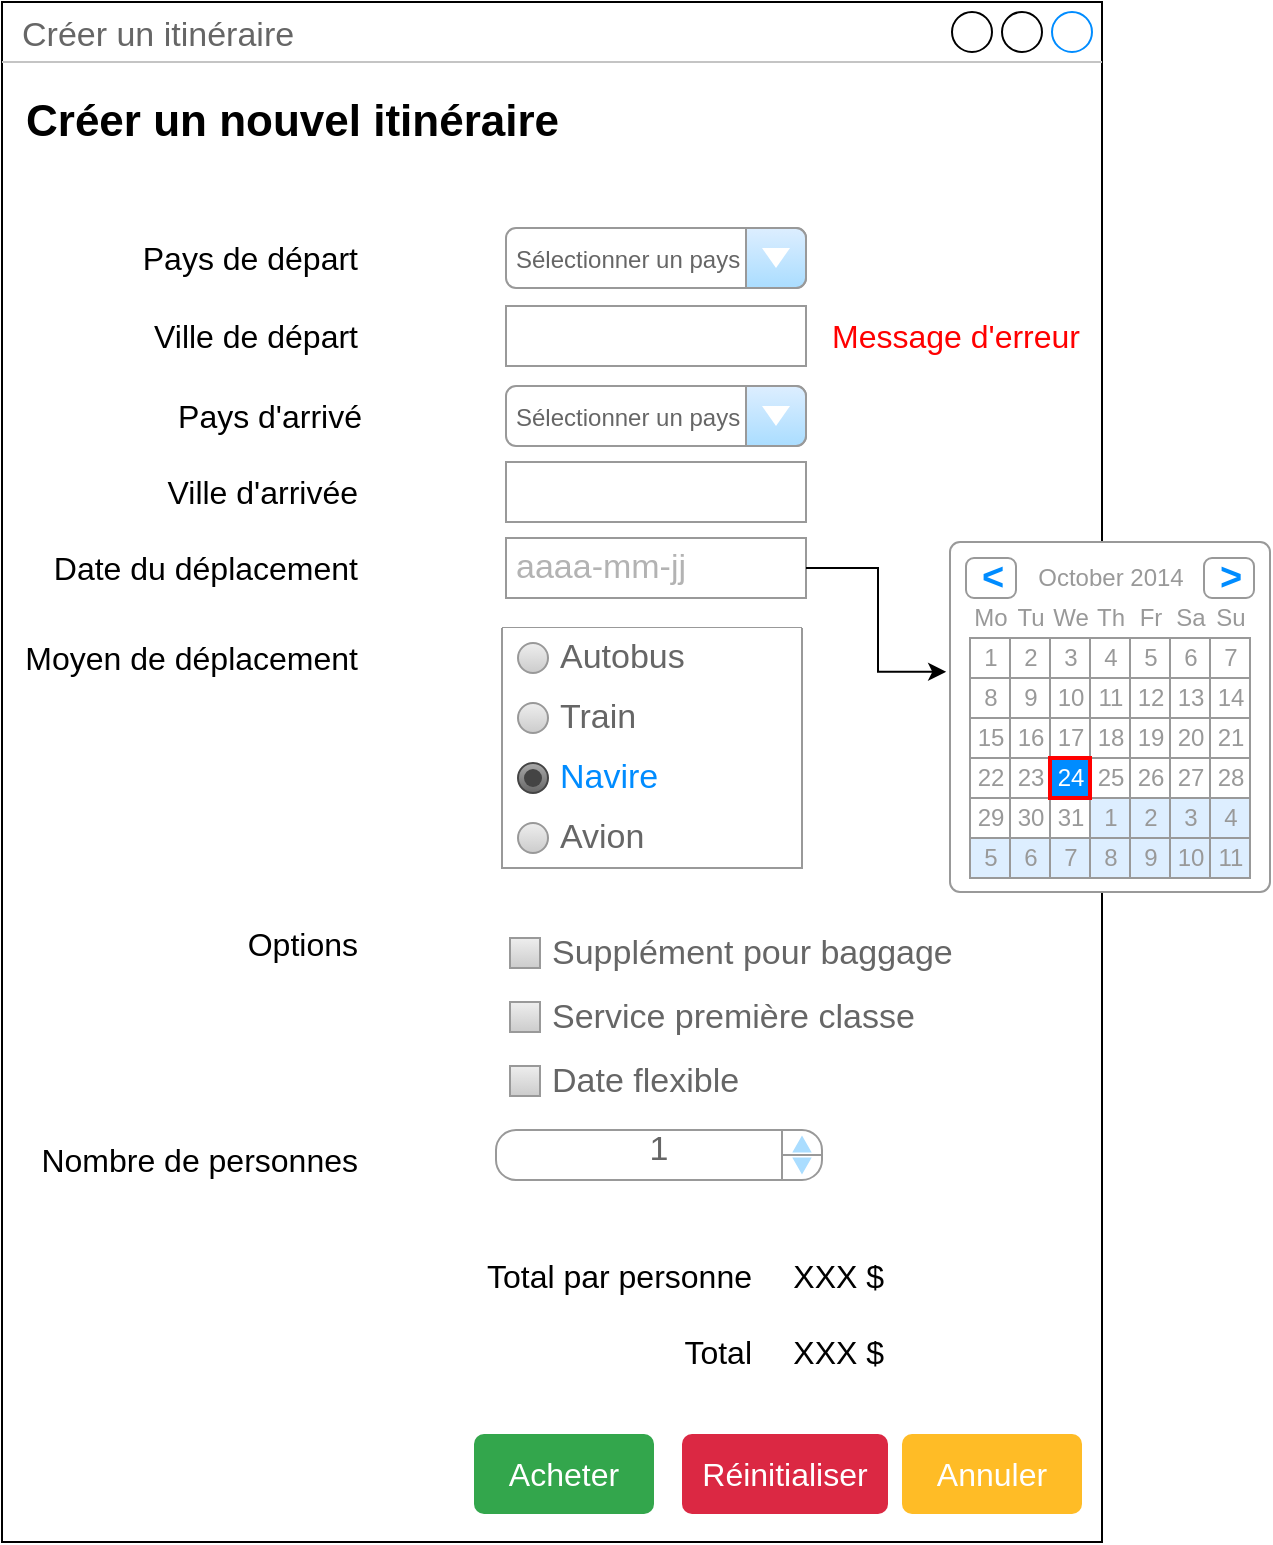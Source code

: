 <mxfile version="24.7.8" pages="2">
  <diagram name="Page-1" id="1CPvDkaHsY06N4T7wl7q">
    <mxGraphModel dx="1434" dy="836" grid="0" gridSize="10" guides="1" tooltips="1" connect="1" arrows="1" fold="1" page="1" pageScale="1" pageWidth="827" pageHeight="1169" math="0" shadow="0">
      <root>
        <mxCell id="0" />
        <mxCell id="1" parent="0" />
        <mxCell id="mezI6ZfzWDAZcWfunjce-1" value="Créer un itinéraire" style="strokeWidth=1;shadow=0;dashed=0;align=center;html=1;shape=mxgraph.mockup.containers.window;align=left;verticalAlign=top;spacingLeft=8;strokeColor2=#008cff;strokeColor3=#c4c4c4;fontColor=#666666;mainText=;fontSize=17;labelBackgroundColor=none;whiteSpace=wrap;" vertex="1" parent="1">
          <mxGeometry x="124" y="109" width="550" height="770" as="geometry" />
        </mxCell>
        <mxCell id="mezI6ZfzWDAZcWfunjce-2" value="&lt;font style=&quot;font-size: 12px;&quot;&gt;Sélectionner un pays&lt;/font&gt;" style="strokeWidth=1;shadow=0;dashed=0;align=center;html=1;shape=mxgraph.mockup.forms.comboBox;strokeColor=#999999;fillColor=#ddeeff;align=left;fillColor2=#aaddff;mainText=;fontColor=#666666;fontSize=17;spacingLeft=3;" vertex="1" parent="1">
          <mxGeometry x="376" y="222" width="150" height="30" as="geometry" />
        </mxCell>
        <mxCell id="mezI6ZfzWDAZcWfunjce-3" value="Ville de départ" style="text;html=1;align=right;verticalAlign=middle;whiteSpace=wrap;rounded=0;fontSize=16;" vertex="1" parent="1">
          <mxGeometry x="170" y="261" width="134" height="30" as="geometry" />
        </mxCell>
        <mxCell id="mezI6ZfzWDAZcWfunjce-4" value="Pays de départ" style="text;html=1;align=right;verticalAlign=middle;whiteSpace=wrap;rounded=0;fontSize=16;" vertex="1" parent="1">
          <mxGeometry x="170" y="222" width="134" height="30" as="geometry" />
        </mxCell>
        <mxCell id="mezI6ZfzWDAZcWfunjce-5" value="" style="strokeWidth=1;shadow=0;dashed=0;align=center;html=1;shape=mxgraph.mockup.forms.pwField;strokeColor=#999999;mainText=;align=left;fontColor=#666666;fontSize=17;spacingLeft=3;" vertex="1" parent="1">
          <mxGeometry x="376" y="261" width="150" height="30" as="geometry" />
        </mxCell>
        <mxCell id="mezI6ZfzWDAZcWfunjce-10" value="Date du déplacement" style="text;html=1;align=right;verticalAlign=middle;whiteSpace=wrap;rounded=0;fontSize=16;" vertex="1" parent="1">
          <mxGeometry x="139" y="377" width="165" height="30" as="geometry" />
        </mxCell>
        <mxCell id="mezI6ZfzWDAZcWfunjce-11" value="&lt;font color=&quot;#b3b3b3&quot;&gt;aaaa-mm-jj&lt;/font&gt;" style="strokeWidth=1;shadow=0;dashed=0;align=center;html=1;shape=mxgraph.mockup.forms.pwField;strokeColor=#999999;mainText=;align=left;fontColor=#666666;fontSize=17;spacingLeft=3;" vertex="1" parent="1">
          <mxGeometry x="376" y="377" width="150" height="30" as="geometry" />
        </mxCell>
        <mxCell id="mezI6ZfzWDAZcWfunjce-12" value="" style="strokeWidth=1;shadow=0;dashed=0;align=center;html=1;shape=mxgraph.mockup.forms.rrect;rSize=5;strokeColor=#999999;fillColor=#ffffff;" vertex="1" parent="1">
          <mxGeometry x="598" y="379" width="160" height="175" as="geometry" />
        </mxCell>
        <mxCell id="mezI6ZfzWDAZcWfunjce-13" value="October 2014" style="strokeWidth=1;shadow=0;dashed=0;align=center;html=1;shape=mxgraph.mockup.forms.anchor;fontColor=#999999;" vertex="1" parent="mezI6ZfzWDAZcWfunjce-12">
          <mxGeometry x="30" y="8" width="100" height="20" as="geometry" />
        </mxCell>
        <mxCell id="mezI6ZfzWDAZcWfunjce-14" value="&lt;" style="strokeWidth=1;shadow=0;dashed=0;align=center;html=1;shape=mxgraph.mockup.forms.rrect;rSize=4;strokeColor=#999999;fontColor=#008cff;fontSize=19;fontStyle=1;" vertex="1" parent="mezI6ZfzWDAZcWfunjce-12">
          <mxGeometry x="8" y="8" width="25" height="20" as="geometry" />
        </mxCell>
        <mxCell id="mezI6ZfzWDAZcWfunjce-15" value="&gt;" style="strokeWidth=1;shadow=0;dashed=0;align=center;html=1;shape=mxgraph.mockup.forms.rrect;rSize=4;strokeColor=#999999;fontColor=#008cff;fontSize=19;fontStyle=1;" vertex="1" parent="mezI6ZfzWDAZcWfunjce-12">
          <mxGeometry x="127" y="8" width="25" height="20" as="geometry" />
        </mxCell>
        <mxCell id="mezI6ZfzWDAZcWfunjce-16" value="Mo" style="strokeWidth=1;shadow=0;dashed=0;align=center;html=1;shape=mxgraph.mockup.forms.anchor;fontColor=#999999;" vertex="1" parent="mezI6ZfzWDAZcWfunjce-12">
          <mxGeometry x="10" y="28" width="20" height="20" as="geometry" />
        </mxCell>
        <mxCell id="mezI6ZfzWDAZcWfunjce-17" value="Tu" style="strokeWidth=1;shadow=0;dashed=0;align=center;html=1;shape=mxgraph.mockup.forms.anchor;fontColor=#999999;" vertex="1" parent="mezI6ZfzWDAZcWfunjce-12">
          <mxGeometry x="30" y="28" width="20" height="20" as="geometry" />
        </mxCell>
        <mxCell id="mezI6ZfzWDAZcWfunjce-18" value="We" style="strokeWidth=1;shadow=0;dashed=0;align=center;html=1;shape=mxgraph.mockup.forms.anchor;fontColor=#999999;" vertex="1" parent="mezI6ZfzWDAZcWfunjce-12">
          <mxGeometry x="50" y="28" width="20" height="20" as="geometry" />
        </mxCell>
        <mxCell id="mezI6ZfzWDAZcWfunjce-19" value="Th" style="strokeWidth=1;shadow=0;dashed=0;align=center;html=1;shape=mxgraph.mockup.forms.anchor;fontColor=#999999;" vertex="1" parent="mezI6ZfzWDAZcWfunjce-12">
          <mxGeometry x="70" y="28" width="20" height="20" as="geometry" />
        </mxCell>
        <mxCell id="mezI6ZfzWDAZcWfunjce-20" value="Fr" style="strokeWidth=1;shadow=0;dashed=0;align=center;html=1;shape=mxgraph.mockup.forms.anchor;fontColor=#999999;" vertex="1" parent="mezI6ZfzWDAZcWfunjce-12">
          <mxGeometry x="90" y="28" width="20" height="20" as="geometry" />
        </mxCell>
        <mxCell id="mezI6ZfzWDAZcWfunjce-21" value="Sa" style="strokeWidth=1;shadow=0;dashed=0;align=center;html=1;shape=mxgraph.mockup.forms.anchor;fontColor=#999999;" vertex="1" parent="mezI6ZfzWDAZcWfunjce-12">
          <mxGeometry x="110" y="28" width="20" height="20" as="geometry" />
        </mxCell>
        <mxCell id="mezI6ZfzWDAZcWfunjce-22" value="Su" style="strokeWidth=1;shadow=0;dashed=0;align=center;html=1;shape=mxgraph.mockup.forms.anchor;fontColor=#999999;" vertex="1" parent="mezI6ZfzWDAZcWfunjce-12">
          <mxGeometry x="130" y="28" width="20" height="20" as="geometry" />
        </mxCell>
        <mxCell id="mezI6ZfzWDAZcWfunjce-23" value="1" style="strokeWidth=1;shadow=0;dashed=0;align=center;html=1;shape=mxgraph.mockup.forms.rrect;rSize=0;strokeColor=#999999;fontColor=#999999;" vertex="1" parent="mezI6ZfzWDAZcWfunjce-12">
          <mxGeometry x="10" y="48" width="20" height="20" as="geometry" />
        </mxCell>
        <mxCell id="mezI6ZfzWDAZcWfunjce-24" value="2" style="strokeWidth=1;shadow=0;dashed=0;align=center;html=1;shape=mxgraph.mockup.forms.rrect;rSize=0;strokeColor=#999999;fontColor=#999999;" vertex="1" parent="mezI6ZfzWDAZcWfunjce-12">
          <mxGeometry x="30" y="48" width="20" height="20" as="geometry" />
        </mxCell>
        <mxCell id="mezI6ZfzWDAZcWfunjce-25" value="3" style="strokeWidth=1;shadow=0;dashed=0;align=center;html=1;shape=mxgraph.mockup.forms.rrect;rSize=0;strokeColor=#999999;fontColor=#999999;" vertex="1" parent="mezI6ZfzWDAZcWfunjce-12">
          <mxGeometry x="50" y="48" width="20" height="20" as="geometry" />
        </mxCell>
        <mxCell id="mezI6ZfzWDAZcWfunjce-26" value="4" style="strokeWidth=1;shadow=0;dashed=0;align=center;html=1;shape=mxgraph.mockup.forms.rrect;rSize=0;strokeColor=#999999;fontColor=#999999;" vertex="1" parent="mezI6ZfzWDAZcWfunjce-12">
          <mxGeometry x="70" y="48" width="20" height="20" as="geometry" />
        </mxCell>
        <mxCell id="mezI6ZfzWDAZcWfunjce-27" value="5" style="strokeWidth=1;shadow=0;dashed=0;align=center;html=1;shape=mxgraph.mockup.forms.rrect;rSize=0;strokeColor=#999999;fontColor=#999999;" vertex="1" parent="mezI6ZfzWDAZcWfunjce-12">
          <mxGeometry x="90" y="48" width="20" height="20" as="geometry" />
        </mxCell>
        <mxCell id="mezI6ZfzWDAZcWfunjce-28" value="6" style="strokeWidth=1;shadow=0;dashed=0;align=center;html=1;shape=mxgraph.mockup.forms.rrect;rSize=0;strokeColor=#999999;fontColor=#999999;" vertex="1" parent="mezI6ZfzWDAZcWfunjce-12">
          <mxGeometry x="110" y="48" width="20" height="20" as="geometry" />
        </mxCell>
        <mxCell id="mezI6ZfzWDAZcWfunjce-29" value="7" style="strokeWidth=1;shadow=0;dashed=0;align=center;html=1;shape=mxgraph.mockup.forms.rrect;rSize=0;strokeColor=#999999;fontColor=#999999;" vertex="1" parent="mezI6ZfzWDAZcWfunjce-12">
          <mxGeometry x="130" y="48" width="20" height="20" as="geometry" />
        </mxCell>
        <mxCell id="mezI6ZfzWDAZcWfunjce-30" value="8" style="strokeWidth=1;shadow=0;dashed=0;align=center;html=1;shape=mxgraph.mockup.forms.rrect;rSize=0;strokeColor=#999999;fontColor=#999999;" vertex="1" parent="mezI6ZfzWDAZcWfunjce-12">
          <mxGeometry x="10" y="68" width="20" height="20" as="geometry" />
        </mxCell>
        <mxCell id="mezI6ZfzWDAZcWfunjce-31" value="9" style="strokeWidth=1;shadow=0;dashed=0;align=center;html=1;shape=mxgraph.mockup.forms.rrect;rSize=0;strokeColor=#999999;fontColor=#999999;" vertex="1" parent="mezI6ZfzWDAZcWfunjce-12">
          <mxGeometry x="30" y="68" width="20" height="20" as="geometry" />
        </mxCell>
        <mxCell id="mezI6ZfzWDAZcWfunjce-32" value="10" style="strokeWidth=1;shadow=0;dashed=0;align=center;html=1;shape=mxgraph.mockup.forms.rrect;rSize=0;strokeColor=#999999;fontColor=#999999;" vertex="1" parent="mezI6ZfzWDAZcWfunjce-12">
          <mxGeometry x="50" y="68" width="20" height="20" as="geometry" />
        </mxCell>
        <mxCell id="mezI6ZfzWDAZcWfunjce-33" value="11" style="strokeWidth=1;shadow=0;dashed=0;align=center;html=1;shape=mxgraph.mockup.forms.rrect;rSize=0;strokeColor=#999999;fontColor=#999999;" vertex="1" parent="mezI6ZfzWDAZcWfunjce-12">
          <mxGeometry x="70" y="68" width="20" height="20" as="geometry" />
        </mxCell>
        <mxCell id="mezI6ZfzWDAZcWfunjce-34" value="12" style="strokeWidth=1;shadow=0;dashed=0;align=center;html=1;shape=mxgraph.mockup.forms.rrect;rSize=0;strokeColor=#999999;fontColor=#999999;" vertex="1" parent="mezI6ZfzWDAZcWfunjce-12">
          <mxGeometry x="90" y="68" width="20" height="20" as="geometry" />
        </mxCell>
        <mxCell id="mezI6ZfzWDAZcWfunjce-35" value="13" style="strokeWidth=1;shadow=0;dashed=0;align=center;html=1;shape=mxgraph.mockup.forms.rrect;rSize=0;strokeColor=#999999;fontColor=#999999;" vertex="1" parent="mezI6ZfzWDAZcWfunjce-12">
          <mxGeometry x="110" y="68" width="20" height="20" as="geometry" />
        </mxCell>
        <mxCell id="mezI6ZfzWDAZcWfunjce-36" value="14" style="strokeWidth=1;shadow=0;dashed=0;align=center;html=1;shape=mxgraph.mockup.forms.rrect;rSize=0;strokeColor=#999999;fontColor=#999999;" vertex="1" parent="mezI6ZfzWDAZcWfunjce-12">
          <mxGeometry x="130" y="68" width="20" height="20" as="geometry" />
        </mxCell>
        <mxCell id="mezI6ZfzWDAZcWfunjce-37" value="15" style="strokeWidth=1;shadow=0;dashed=0;align=center;html=1;shape=mxgraph.mockup.forms.rrect;rSize=0;strokeColor=#999999;fontColor=#999999;" vertex="1" parent="mezI6ZfzWDAZcWfunjce-12">
          <mxGeometry x="10" y="88" width="20" height="20" as="geometry" />
        </mxCell>
        <mxCell id="mezI6ZfzWDAZcWfunjce-38" value="16" style="strokeWidth=1;shadow=0;dashed=0;align=center;html=1;shape=mxgraph.mockup.forms.rrect;rSize=0;strokeColor=#999999;fontColor=#999999;" vertex="1" parent="mezI6ZfzWDAZcWfunjce-12">
          <mxGeometry x="30" y="88" width="20" height="20" as="geometry" />
        </mxCell>
        <mxCell id="mezI6ZfzWDAZcWfunjce-39" value="17" style="strokeWidth=1;shadow=0;dashed=0;align=center;html=1;shape=mxgraph.mockup.forms.rrect;rSize=0;strokeColor=#999999;fontColor=#999999;" vertex="1" parent="mezI6ZfzWDAZcWfunjce-12">
          <mxGeometry x="50" y="88" width="20" height="20" as="geometry" />
        </mxCell>
        <mxCell id="mezI6ZfzWDAZcWfunjce-40" value="18" style="strokeWidth=1;shadow=0;dashed=0;align=center;html=1;shape=mxgraph.mockup.forms.rrect;rSize=0;strokeColor=#999999;fontColor=#999999;" vertex="1" parent="mezI6ZfzWDAZcWfunjce-12">
          <mxGeometry x="70" y="88" width="20" height="20" as="geometry" />
        </mxCell>
        <mxCell id="mezI6ZfzWDAZcWfunjce-41" value="19" style="strokeWidth=1;shadow=0;dashed=0;align=center;html=1;shape=mxgraph.mockup.forms.rrect;rSize=0;strokeColor=#999999;fontColor=#999999;" vertex="1" parent="mezI6ZfzWDAZcWfunjce-12">
          <mxGeometry x="90" y="88" width="20" height="20" as="geometry" />
        </mxCell>
        <mxCell id="mezI6ZfzWDAZcWfunjce-42" value="20" style="strokeWidth=1;shadow=0;dashed=0;align=center;html=1;shape=mxgraph.mockup.forms.rrect;rSize=0;strokeColor=#999999;fontColor=#999999;" vertex="1" parent="mezI6ZfzWDAZcWfunjce-12">
          <mxGeometry x="110" y="88" width="20" height="20" as="geometry" />
        </mxCell>
        <mxCell id="mezI6ZfzWDAZcWfunjce-43" value="21" style="strokeWidth=1;shadow=0;dashed=0;align=center;html=1;shape=mxgraph.mockup.forms.rrect;rSize=0;strokeColor=#999999;fontColor=#999999;" vertex="1" parent="mezI6ZfzWDAZcWfunjce-12">
          <mxGeometry x="130" y="88" width="20" height="20" as="geometry" />
        </mxCell>
        <mxCell id="mezI6ZfzWDAZcWfunjce-44" value="22" style="strokeWidth=1;shadow=0;dashed=0;align=center;html=1;shape=mxgraph.mockup.forms.rrect;rSize=0;strokeColor=#999999;fontColor=#999999;" vertex="1" parent="mezI6ZfzWDAZcWfunjce-12">
          <mxGeometry x="10" y="108" width="20" height="20" as="geometry" />
        </mxCell>
        <mxCell id="mezI6ZfzWDAZcWfunjce-45" value="23" style="strokeWidth=1;shadow=0;dashed=0;align=center;html=1;shape=mxgraph.mockup.forms.rrect;rSize=0;strokeColor=#999999;fontColor=#999999;" vertex="1" parent="mezI6ZfzWDAZcWfunjce-12">
          <mxGeometry x="30" y="108" width="20" height="20" as="geometry" />
        </mxCell>
        <mxCell id="mezI6ZfzWDAZcWfunjce-46" value="25" style="strokeWidth=1;shadow=0;dashed=0;align=center;html=1;shape=mxgraph.mockup.forms.rrect;rSize=0;strokeColor=#999999;fontColor=#999999;" vertex="1" parent="mezI6ZfzWDAZcWfunjce-12">
          <mxGeometry x="70" y="108" width="20" height="20" as="geometry" />
        </mxCell>
        <mxCell id="mezI6ZfzWDAZcWfunjce-47" value="26" style="strokeWidth=1;shadow=0;dashed=0;align=center;html=1;shape=mxgraph.mockup.forms.rrect;rSize=0;strokeColor=#999999;fontColor=#999999;" vertex="1" parent="mezI6ZfzWDAZcWfunjce-12">
          <mxGeometry x="90" y="108" width="20" height="20" as="geometry" />
        </mxCell>
        <mxCell id="mezI6ZfzWDAZcWfunjce-48" value="27" style="strokeWidth=1;shadow=0;dashed=0;align=center;html=1;shape=mxgraph.mockup.forms.rrect;rSize=0;strokeColor=#999999;fontColor=#999999;" vertex="1" parent="mezI6ZfzWDAZcWfunjce-12">
          <mxGeometry x="110" y="108" width="20" height="20" as="geometry" />
        </mxCell>
        <mxCell id="mezI6ZfzWDAZcWfunjce-49" value="28" style="strokeWidth=1;shadow=0;dashed=0;align=center;html=1;shape=mxgraph.mockup.forms.rrect;rSize=0;strokeColor=#999999;fontColor=#999999;" vertex="1" parent="mezI6ZfzWDAZcWfunjce-12">
          <mxGeometry x="130" y="108" width="20" height="20" as="geometry" />
        </mxCell>
        <mxCell id="mezI6ZfzWDAZcWfunjce-50" value="29" style="strokeWidth=1;shadow=0;dashed=0;align=center;html=1;shape=mxgraph.mockup.forms.rrect;rSize=0;strokeColor=#999999;fontColor=#999999;" vertex="1" parent="mezI6ZfzWDAZcWfunjce-12">
          <mxGeometry x="10" y="128" width="20" height="20" as="geometry" />
        </mxCell>
        <mxCell id="mezI6ZfzWDAZcWfunjce-51" value="30" style="strokeWidth=1;shadow=0;dashed=0;align=center;html=1;shape=mxgraph.mockup.forms.rrect;rSize=0;strokeColor=#999999;fontColor=#999999;" vertex="1" parent="mezI6ZfzWDAZcWfunjce-12">
          <mxGeometry x="30" y="128" width="20" height="20" as="geometry" />
        </mxCell>
        <mxCell id="mezI6ZfzWDAZcWfunjce-52" value="31" style="strokeWidth=1;shadow=0;dashed=0;align=center;html=1;shape=mxgraph.mockup.forms.rrect;rSize=0;strokeColor=#999999;fontColor=#999999;" vertex="1" parent="mezI6ZfzWDAZcWfunjce-12">
          <mxGeometry x="50" y="128" width="20" height="20" as="geometry" />
        </mxCell>
        <mxCell id="mezI6ZfzWDAZcWfunjce-53" value="1" style="strokeWidth=1;shadow=0;dashed=0;align=center;html=1;shape=mxgraph.mockup.forms.rrect;rSize=0;strokeColor=#999999;fontColor=#999999;fillColor=#ddeeff;" vertex="1" parent="mezI6ZfzWDAZcWfunjce-12">
          <mxGeometry x="70" y="128" width="20" height="20" as="geometry" />
        </mxCell>
        <mxCell id="mezI6ZfzWDAZcWfunjce-54" value="2" style="strokeWidth=1;shadow=0;dashed=0;align=center;html=1;shape=mxgraph.mockup.forms.rrect;rSize=0;strokeColor=#999999;fontColor=#999999;fillColor=#ddeeff;" vertex="1" parent="mezI6ZfzWDAZcWfunjce-12">
          <mxGeometry x="90" y="128" width="20" height="20" as="geometry" />
        </mxCell>
        <mxCell id="mezI6ZfzWDAZcWfunjce-55" value="3" style="strokeWidth=1;shadow=0;dashed=0;align=center;html=1;shape=mxgraph.mockup.forms.rrect;rSize=0;strokeColor=#999999;fontColor=#999999;fillColor=#ddeeff;" vertex="1" parent="mezI6ZfzWDAZcWfunjce-12">
          <mxGeometry x="110" y="128" width="20" height="20" as="geometry" />
        </mxCell>
        <mxCell id="mezI6ZfzWDAZcWfunjce-56" value="4" style="strokeWidth=1;shadow=0;dashed=0;align=center;html=1;shape=mxgraph.mockup.forms.rrect;rSize=0;strokeColor=#999999;fontColor=#999999;fillColor=#ddeeff;" vertex="1" parent="mezI6ZfzWDAZcWfunjce-12">
          <mxGeometry x="130" y="128" width="20" height="20" as="geometry" />
        </mxCell>
        <mxCell id="mezI6ZfzWDAZcWfunjce-57" value="5" style="strokeWidth=1;shadow=0;dashed=0;align=center;html=1;shape=mxgraph.mockup.forms.rrect;rSize=0;strokeColor=#999999;fontColor=#999999;fillColor=#ddeeff;" vertex="1" parent="mezI6ZfzWDAZcWfunjce-12">
          <mxGeometry x="10" y="148" width="20" height="20" as="geometry" />
        </mxCell>
        <mxCell id="mezI6ZfzWDAZcWfunjce-58" value="6" style="strokeWidth=1;shadow=0;dashed=0;align=center;html=1;shape=mxgraph.mockup.forms.rrect;rSize=0;strokeColor=#999999;fontColor=#999999;fillColor=#ddeeff;" vertex="1" parent="mezI6ZfzWDAZcWfunjce-12">
          <mxGeometry x="30" y="148" width="20" height="20" as="geometry" />
        </mxCell>
        <mxCell id="mezI6ZfzWDAZcWfunjce-59" value="7" style="strokeWidth=1;shadow=0;dashed=0;align=center;html=1;shape=mxgraph.mockup.forms.rrect;rSize=0;strokeColor=#999999;fontColor=#999999;fillColor=#ddeeff;" vertex="1" parent="mezI6ZfzWDAZcWfunjce-12">
          <mxGeometry x="50" y="148" width="20" height="20" as="geometry" />
        </mxCell>
        <mxCell id="mezI6ZfzWDAZcWfunjce-60" value="8" style="strokeWidth=1;shadow=0;dashed=0;align=center;html=1;shape=mxgraph.mockup.forms.rrect;rSize=0;strokeColor=#999999;fontColor=#999999;fillColor=#ddeeff;" vertex="1" parent="mezI6ZfzWDAZcWfunjce-12">
          <mxGeometry x="70" y="148" width="20" height="20" as="geometry" />
        </mxCell>
        <mxCell id="mezI6ZfzWDAZcWfunjce-61" value="9" style="strokeWidth=1;shadow=0;dashed=0;align=center;html=1;shape=mxgraph.mockup.forms.rrect;rSize=0;strokeColor=#999999;fontColor=#999999;fillColor=#ddeeff;" vertex="1" parent="mezI6ZfzWDAZcWfunjce-12">
          <mxGeometry x="90" y="148" width="20" height="20" as="geometry" />
        </mxCell>
        <mxCell id="mezI6ZfzWDAZcWfunjce-62" value="10" style="strokeWidth=1;shadow=0;dashed=0;align=center;html=1;shape=mxgraph.mockup.forms.rrect;rSize=0;strokeColor=#999999;fontColor=#999999;fillColor=#ddeeff;" vertex="1" parent="mezI6ZfzWDAZcWfunjce-12">
          <mxGeometry x="110" y="148" width="20" height="20" as="geometry" />
        </mxCell>
        <mxCell id="mezI6ZfzWDAZcWfunjce-63" value="11" style="strokeWidth=1;shadow=0;dashed=0;align=center;html=1;shape=mxgraph.mockup.forms.rrect;rSize=0;strokeColor=#999999;fontColor=#999999;fillColor=#ddeeff;" vertex="1" parent="mezI6ZfzWDAZcWfunjce-12">
          <mxGeometry x="130" y="148" width="20" height="20" as="geometry" />
        </mxCell>
        <mxCell id="mezI6ZfzWDAZcWfunjce-64" value="24" style="strokeWidth=1;shadow=0;dashed=0;align=center;html=1;shape=mxgraph.mockup.forms.rrect;rSize=0;strokeColor=#ff0000;fontColor=#ffffff;strokeWidth=2;fillColor=#008cff;" vertex="1" parent="mezI6ZfzWDAZcWfunjce-12">
          <mxGeometry x="50" y="108" width="20" height="20" as="geometry" />
        </mxCell>
        <mxCell id="mezI6ZfzWDAZcWfunjce-65" style="edgeStyle=orthogonalEdgeStyle;rounded=0;orthogonalLoop=1;jettySize=auto;html=1;entryX=-0.012;entryY=0.371;entryDx=0;entryDy=0;entryPerimeter=0;" edge="1" parent="1" source="mezI6ZfzWDAZcWfunjce-11" target="mezI6ZfzWDAZcWfunjce-12">
          <mxGeometry relative="1" as="geometry" />
        </mxCell>
        <mxCell id="mezI6ZfzWDAZcWfunjce-66" value="" style="swimlane;strokeColor=#999999;swimlaneFillColor=#FFFFFF;fillColor=#ffffff;fontColor=#666666;fontStyle=0;childLayout=stackLayout;horizontal=1;startSize=0;horizontalStack=0;resizeParent=1;resizeParentMax=0;resizeLast=0;collapsible=0;marginBottom=0;whiteSpace=wrap;html=1;" vertex="1" parent="1">
          <mxGeometry x="374" y="422" width="150" height="120" as="geometry" />
        </mxCell>
        <mxCell id="mezI6ZfzWDAZcWfunjce-67" value="Autobus" style="text;strokeColor=none;align=left;verticalAlign=middle;spacingLeft=27;spacingRight=10;overflow=hidden;points=[[0,0.5],[1,0.5]];portConstraint=eastwest;rotatable=0;whiteSpace=wrap;html=1;fillColor=none;fontColor=inherit;fontSize=17;" vertex="1" parent="mezI6ZfzWDAZcWfunjce-66">
          <mxGeometry width="150" height="30" as="geometry" />
        </mxCell>
        <mxCell id="mezI6ZfzWDAZcWfunjce-68" value="" style="shape=ellipse;resizable=0;fillColor=#EEEEEE;strokeColor=#999999;gradientColor=#cccccc;html=1;" vertex="1" parent="mezI6ZfzWDAZcWfunjce-67">
          <mxGeometry y="0.5" width="15" height="15" relative="1" as="geometry">
            <mxPoint x="8" y="-7.5" as="offset" />
          </mxGeometry>
        </mxCell>
        <mxCell id="mezI6ZfzWDAZcWfunjce-69" value="Train" style="text;strokeColor=none;align=left;verticalAlign=middle;spacingLeft=27;spacingRight=10;overflow=hidden;points=[[0,0.5],[1,0.5]];portConstraint=eastwest;rotatable=0;whiteSpace=wrap;html=1;rSize=5;fillColor=none;fontColor=inherit;fontSize=17;" vertex="1" parent="mezI6ZfzWDAZcWfunjce-66">
          <mxGeometry y="30" width="150" height="30" as="geometry" />
        </mxCell>
        <mxCell id="mezI6ZfzWDAZcWfunjce-70" value="" style="shape=ellipse;resizable=0;fillColor=#EEEEEE;strokeColor=#999999;gradientColor=#cccccc;html=1;" vertex="1" parent="mezI6ZfzWDAZcWfunjce-69">
          <mxGeometry y="0.5" width="15" height="15" relative="1" as="geometry">
            <mxPoint x="8" y="-7.5" as="offset" />
          </mxGeometry>
        </mxCell>
        <mxCell id="mezI6ZfzWDAZcWfunjce-71" value="Navire" style="text;strokeColor=none;align=left;verticalAlign=middle;spacingLeft=27;spacingRight=10;overflow=hidden;points=[[0,0.5],[1,0.5]];portConstraint=eastwest;rotatable=0;whiteSpace=wrap;html=1;rSize=5;fillColor=none;fontColor=#008CFF;fontSize=17;" vertex="1" parent="mezI6ZfzWDAZcWfunjce-66">
          <mxGeometry y="60" width="150" height="30" as="geometry" />
        </mxCell>
        <mxCell id="mezI6ZfzWDAZcWfunjce-72" value="" style="shape=ellipse;resizable=0;fillColor=#AAAAAA;gradientColor=#666666;strokeColor=#444444;html=1;" vertex="1" parent="mezI6ZfzWDAZcWfunjce-71">
          <mxGeometry y="0.5" width="15" height="15" relative="1" as="geometry">
            <mxPoint x="8" y="-7.5" as="offset" />
          </mxGeometry>
        </mxCell>
        <mxCell id="mezI6ZfzWDAZcWfunjce-73" value="" style="shape=ellipse;resizable=0;fillColor=#444444;strokeColor=none;html=1;" vertex="1" parent="mezI6ZfzWDAZcWfunjce-72">
          <mxGeometry x="0.2" y="0.2" width="9" height="9" relative="1" as="geometry" />
        </mxCell>
        <mxCell id="mezI6ZfzWDAZcWfunjce-74" value="Avion" style="text;strokeColor=none;align=left;verticalAlign=middle;spacingLeft=27;spacingRight=10;overflow=hidden;points=[[0,0.5],[1,0.5]];portConstraint=eastwest;rotatable=0;whiteSpace=wrap;html=1;fillColor=none;fontColor=inherit;fontSize=17;" vertex="1" parent="mezI6ZfzWDAZcWfunjce-66">
          <mxGeometry y="90" width="150" height="30" as="geometry" />
        </mxCell>
        <mxCell id="mezI6ZfzWDAZcWfunjce-75" value="" style="shape=ellipse;resizable=0;fillColor=#EEEEEE;strokeColor=#999999;gradientColor=#cccccc;html=1;" vertex="1" parent="mezI6ZfzWDAZcWfunjce-74">
          <mxGeometry y="0.5" width="15" height="15" relative="1" as="geometry">
            <mxPoint x="8" y="-7.5" as="offset" />
          </mxGeometry>
        </mxCell>
        <mxCell id="mezI6ZfzWDAZcWfunjce-76" value="Moyen de déplacement" style="text;html=1;align=right;verticalAlign=middle;whiteSpace=wrap;rounded=0;fontSize=16;" vertex="1" parent="1">
          <mxGeometry x="134" y="422" width="170" height="30" as="geometry" />
        </mxCell>
        <mxCell id="mezI6ZfzWDAZcWfunjce-77" value="&lt;font style=&quot;font-size: 12px;&quot;&gt;Sélectionner un pays&lt;/font&gt;" style="strokeWidth=1;shadow=0;dashed=0;align=center;html=1;shape=mxgraph.mockup.forms.comboBox;strokeColor=#999999;fillColor=#ddeeff;align=left;fillColor2=#aaddff;mainText=;fontColor=#666666;fontSize=17;spacingLeft=3;" vertex="1" parent="1">
          <mxGeometry x="376" y="301" width="150" height="30" as="geometry" />
        </mxCell>
        <mxCell id="mezI6ZfzWDAZcWfunjce-78" value="Ville d&#39;arrivée" style="text;html=1;align=right;verticalAlign=middle;whiteSpace=wrap;rounded=0;fontSize=16;" vertex="1" parent="1">
          <mxGeometry x="170" y="339" width="134" height="30" as="geometry" />
        </mxCell>
        <mxCell id="mezI6ZfzWDAZcWfunjce-79" value="Pays d&#39;arrivé" style="text;html=1;align=right;verticalAlign=middle;whiteSpace=wrap;rounded=0;fontSize=16;" vertex="1" parent="1">
          <mxGeometry x="172" y="301" width="134" height="30" as="geometry" />
        </mxCell>
        <mxCell id="mezI6ZfzWDAZcWfunjce-80" value="" style="strokeWidth=1;shadow=0;dashed=0;align=center;html=1;shape=mxgraph.mockup.forms.pwField;strokeColor=#999999;mainText=;align=left;fontColor=#666666;fontSize=17;spacingLeft=3;" vertex="1" parent="1">
          <mxGeometry x="376" y="339" width="150" height="30" as="geometry" />
        </mxCell>
        <mxCell id="mezI6ZfzWDAZcWfunjce-81" value="Options" style="text;html=1;align=right;verticalAlign=middle;whiteSpace=wrap;rounded=0;fontSize=16;" vertex="1" parent="1">
          <mxGeometry x="134" y="565" width="170" height="30" as="geometry" />
        </mxCell>
        <mxCell id="mezI6ZfzWDAZcWfunjce-92" value="Supplément pour baggage" style="strokeWidth=1;shadow=0;dashed=0;align=center;html=1;shape=mxgraph.mockup.forms.rrect;rSize=0;fillColor=#eeeeee;strokeColor=#999999;gradientColor=#cccccc;align=left;spacingLeft=4;fontSize=17;fontColor=#666666;labelPosition=right;" vertex="1" parent="1">
          <mxGeometry x="378" y="577" width="15" height="15" as="geometry" />
        </mxCell>
        <mxCell id="mezI6ZfzWDAZcWfunjce-96" value="Service première classe" style="strokeWidth=1;shadow=0;dashed=0;align=center;html=1;shape=mxgraph.mockup.forms.rrect;rSize=0;fillColor=#eeeeee;strokeColor=#999999;gradientColor=#cccccc;align=left;spacingLeft=4;fontSize=17;fontColor=#666666;labelPosition=right;" vertex="1" parent="1">
          <mxGeometry x="378" y="609" width="15" height="15" as="geometry" />
        </mxCell>
        <mxCell id="mezI6ZfzWDAZcWfunjce-97" value="Date flexible" style="strokeWidth=1;shadow=0;dashed=0;align=center;html=1;shape=mxgraph.mockup.forms.rrect;rSize=0;fillColor=#eeeeee;strokeColor=#999999;gradientColor=#cccccc;align=left;spacingLeft=4;fontSize=17;fontColor=#666666;labelPosition=right;" vertex="1" parent="1">
          <mxGeometry x="378" y="641" width="15" height="15" as="geometry" />
        </mxCell>
        <mxCell id="mezI6ZfzWDAZcWfunjce-98" value="Total par personne" style="text;html=1;align=right;verticalAlign=middle;whiteSpace=wrap;rounded=0;fontSize=16;" vertex="1" parent="1">
          <mxGeometry x="331" y="731" width="170" height="30" as="geometry" />
        </mxCell>
        <mxCell id="mezI6ZfzWDAZcWfunjce-99" value="XXX $" style="text;html=1;align=right;verticalAlign=middle;whiteSpace=wrap;rounded=0;fontSize=16;" vertex="1" parent="1">
          <mxGeometry x="397" y="731" width="170" height="30" as="geometry" />
        </mxCell>
        <mxCell id="mezI6ZfzWDAZcWfunjce-100" value="Nombre de personnes" style="text;html=1;align=right;verticalAlign=middle;whiteSpace=wrap;rounded=0;fontSize=16;" vertex="1" parent="1">
          <mxGeometry x="134" y="673" width="170" height="30" as="geometry" />
        </mxCell>
        <mxCell id="mezI6ZfzWDAZcWfunjce-101" value="1" style="strokeWidth=1;shadow=0;dashed=0;align=center;html=1;shape=mxgraph.mockup.forms.spinner;strokeColor=#999999;spinLayout=right;spinStyle=normal;adjStyle=triangle;fillColor=#aaddff;fontSize=17;fontColor=#666666;mainText=;html=1;overflow=fill;" vertex="1" parent="1">
          <mxGeometry x="371" y="673" width="163" height="25" as="geometry" />
        </mxCell>
        <mxCell id="mezI6ZfzWDAZcWfunjce-102" value="Total" style="text;html=1;align=right;verticalAlign=middle;whiteSpace=wrap;rounded=0;fontSize=16;" vertex="1" parent="1">
          <mxGeometry x="331" y="769" width="170" height="30" as="geometry" />
        </mxCell>
        <mxCell id="mezI6ZfzWDAZcWfunjce-103" value="XXX $" style="text;html=1;align=right;verticalAlign=middle;whiteSpace=wrap;rounded=0;fontSize=16;" vertex="1" parent="1">
          <mxGeometry x="397" y="769" width="170" height="30" as="geometry" />
        </mxCell>
        <mxCell id="mezI6ZfzWDAZcWfunjce-105" value="Acheter" style="html=1;shadow=0;dashed=0;shape=mxgraph.bootstrap.rrect;rSize=5;strokeColor=none;strokeWidth=1;fillColor=#33A64C;fontColor=#FFFFFF;whiteSpace=wrap;align=center;verticalAlign=middle;spacingLeft=0;fontStyle=0;fontSize=16;spacing=5;" vertex="1" parent="1">
          <mxGeometry x="360" y="825" width="90" height="40" as="geometry" />
        </mxCell>
        <mxCell id="mezI6ZfzWDAZcWfunjce-106" value="Réinitialiser" style="html=1;shadow=0;dashed=0;shape=mxgraph.bootstrap.rrect;rSize=5;strokeColor=none;strokeWidth=1;fillColor=#DB2843;fontColor=#FFFFFF;whiteSpace=wrap;align=center;verticalAlign=middle;spacingLeft=0;fontStyle=0;fontSize=16;spacing=5;" vertex="1" parent="1">
          <mxGeometry x="464" y="825" width="103" height="40" as="geometry" />
        </mxCell>
        <mxCell id="mezI6ZfzWDAZcWfunjce-107" value="Message d&#39;erreur" style="text;html=1;align=right;verticalAlign=middle;whiteSpace=wrap;rounded=0;fontSize=16;fontColor=#FF0000;" vertex="1" parent="1">
          <mxGeometry x="531" y="261" width="134" height="30" as="geometry" />
        </mxCell>
        <mxCell id="mezI6ZfzWDAZcWfunjce-109" value="Annuler" style="html=1;shadow=0;dashed=0;shape=mxgraph.bootstrap.rrect;rSize=5;strokeColor=none;strokeWidth=1;fillColor=#FFBC26;fontColor=#FFFFFF;whiteSpace=wrap;align=center;verticalAlign=middle;spacingLeft=0;fontStyle=0;fontSize=16;spacing=5;" vertex="1" parent="1">
          <mxGeometry x="574" y="825" width="90" height="40" as="geometry" />
        </mxCell>
        <mxCell id="mezI6ZfzWDAZcWfunjce-110" value="Créer un nouvel itinéraire" style="text;html=1;align=left;verticalAlign=middle;whiteSpace=wrap;rounded=0;fontSize=22;fontStyle=1" vertex="1" parent="1">
          <mxGeometry x="134" y="154" width="282" height="30" as="geometry" />
        </mxCell>
      </root>
    </mxGraphModel>
  </diagram>
  <diagram id="aKYJ98assW8vGWKDAooJ" name="Page-2">
    <mxGraphModel dx="1912" dy="1115" grid="0" gridSize="10" guides="1" tooltips="1" connect="1" arrows="1" fold="1" page="1" pageScale="1" pageWidth="827" pageHeight="1169" math="0" shadow="0">
      <root>
        <mxCell id="0" />
        <mxCell id="1" parent="0" />
        <mxCell id="o3ZY7nAiFbSXyeHQSeMh-1" value="Créer un itinéraire" style="strokeWidth=1;shadow=0;dashed=0;align=center;html=1;shape=mxgraph.mockup.containers.window;align=left;verticalAlign=top;spacingLeft=8;strokeColor2=#008cff;strokeColor3=#c4c4c4;fontColor=#666666;mainText=;fontSize=17;labelBackgroundColor=none;whiteSpace=wrap;" vertex="1" parent="1">
          <mxGeometry x="125" y="90" width="550" height="770" as="geometry" />
        </mxCell>
        <mxCell id="o3ZY7nAiFbSXyeHQSeMh-94" value="" style="rounded=0;whiteSpace=wrap;html=1;strokeWidth=7;fillColor=none;strokeColor=#3333FF;" vertex="1" parent="1">
          <mxGeometry x="120" y="150" width="560" height="730" as="geometry" />
        </mxCell>
        <mxCell id="o3ZY7nAiFbSXyeHQSeMh-95" value="" style="rounded=0;whiteSpace=wrap;html=1;strokeWidth=7;fillColor=none;strokeColor=#b85450;" vertex="1" parent="1">
          <mxGeometry x="137" y="201" width="528" height="601" as="geometry" />
        </mxCell>
        <mxCell id="epBdWIQ7f7VJy7o2fyZY-1" value="" style="rounded=0;whiteSpace=wrap;html=1;strokeWidth=7;fillColor=none;strokeColor=#999999;" vertex="1" parent="1">
          <mxGeometry x="156" y="721" width="482" height="70" as="geometry" />
        </mxCell>
        <mxCell id="o3ZY7nAiFbSXyeHQSeMh-2" value="&lt;font style=&quot;font-size: 12px;&quot;&gt;Sélectionner un pays&lt;/font&gt;" style="strokeWidth=1;shadow=0;dashed=0;align=center;html=1;shape=mxgraph.mockup.forms.comboBox;strokeColor=#999999;fillColor=#ddeeff;align=left;fillColor2=#aaddff;mainText=;fontColor=#666666;fontSize=17;spacingLeft=3;" vertex="1" parent="1">
          <mxGeometry x="376" y="222" width="150" height="30" as="geometry" />
        </mxCell>
        <mxCell id="o3ZY7nAiFbSXyeHQSeMh-3" value="Ville de départ" style="text;html=1;align=right;verticalAlign=middle;whiteSpace=wrap;rounded=0;fontSize=16;" vertex="1" parent="1">
          <mxGeometry x="170" y="261" width="134" height="30" as="geometry" />
        </mxCell>
        <mxCell id="o3ZY7nAiFbSXyeHQSeMh-4" value="Pays de départ" style="text;html=1;align=right;verticalAlign=middle;whiteSpace=wrap;rounded=0;fontSize=16;" vertex="1" parent="1">
          <mxGeometry x="170" y="222" width="134" height="30" as="geometry" />
        </mxCell>
        <mxCell id="o3ZY7nAiFbSXyeHQSeMh-5" value="" style="strokeWidth=1;shadow=0;dashed=0;align=center;html=1;shape=mxgraph.mockup.forms.pwField;strokeColor=#999999;mainText=;align=left;fontColor=#666666;fontSize=17;spacingLeft=3;" vertex="1" parent="1">
          <mxGeometry x="376" y="261" width="150" height="30" as="geometry" />
        </mxCell>
        <mxCell id="o3ZY7nAiFbSXyeHQSeMh-6" value="Date du déplacement" style="text;html=1;align=right;verticalAlign=middle;whiteSpace=wrap;rounded=0;fontSize=16;" vertex="1" parent="1">
          <mxGeometry x="139" y="377" width="165" height="30" as="geometry" />
        </mxCell>
        <mxCell id="o3ZY7nAiFbSXyeHQSeMh-7" value="&lt;font color=&quot;#b3b3b3&quot;&gt;aaaa-mm-jj&lt;/font&gt;" style="strokeWidth=1;shadow=0;dashed=0;align=center;html=1;shape=mxgraph.mockup.forms.pwField;strokeColor=#999999;mainText=;align=left;fontColor=#666666;fontSize=17;spacingLeft=3;" vertex="1" parent="1">
          <mxGeometry x="376" y="377" width="150" height="30" as="geometry" />
        </mxCell>
        <mxCell id="o3ZY7nAiFbSXyeHQSeMh-8" value="" style="strokeWidth=1;shadow=0;dashed=0;align=center;html=1;shape=mxgraph.mockup.forms.rrect;rSize=5;strokeColor=#999999;fillColor=#ffffff;" vertex="1" parent="1">
          <mxGeometry x="598" y="379" width="160" height="175" as="geometry" />
        </mxCell>
        <mxCell id="o3ZY7nAiFbSXyeHQSeMh-9" value="October 2014" style="strokeWidth=1;shadow=0;dashed=0;align=center;html=1;shape=mxgraph.mockup.forms.anchor;fontColor=#999999;" vertex="1" parent="o3ZY7nAiFbSXyeHQSeMh-8">
          <mxGeometry x="30" y="8" width="100" height="20" as="geometry" />
        </mxCell>
        <mxCell id="o3ZY7nAiFbSXyeHQSeMh-10" value="&lt;" style="strokeWidth=1;shadow=0;dashed=0;align=center;html=1;shape=mxgraph.mockup.forms.rrect;rSize=4;strokeColor=#999999;fontColor=#008cff;fontSize=19;fontStyle=1;" vertex="1" parent="o3ZY7nAiFbSXyeHQSeMh-8">
          <mxGeometry x="8" y="8" width="25" height="20" as="geometry" />
        </mxCell>
        <mxCell id="o3ZY7nAiFbSXyeHQSeMh-11" value="&gt;" style="strokeWidth=1;shadow=0;dashed=0;align=center;html=1;shape=mxgraph.mockup.forms.rrect;rSize=4;strokeColor=#999999;fontColor=#008cff;fontSize=19;fontStyle=1;" vertex="1" parent="o3ZY7nAiFbSXyeHQSeMh-8">
          <mxGeometry x="127" y="8" width="25" height="20" as="geometry" />
        </mxCell>
        <mxCell id="o3ZY7nAiFbSXyeHQSeMh-12" value="Mo" style="strokeWidth=1;shadow=0;dashed=0;align=center;html=1;shape=mxgraph.mockup.forms.anchor;fontColor=#999999;" vertex="1" parent="o3ZY7nAiFbSXyeHQSeMh-8">
          <mxGeometry x="10" y="28" width="20" height="20" as="geometry" />
        </mxCell>
        <mxCell id="o3ZY7nAiFbSXyeHQSeMh-13" value="Tu" style="strokeWidth=1;shadow=0;dashed=0;align=center;html=1;shape=mxgraph.mockup.forms.anchor;fontColor=#999999;" vertex="1" parent="o3ZY7nAiFbSXyeHQSeMh-8">
          <mxGeometry x="30" y="28" width="20" height="20" as="geometry" />
        </mxCell>
        <mxCell id="o3ZY7nAiFbSXyeHQSeMh-14" value="We" style="strokeWidth=1;shadow=0;dashed=0;align=center;html=1;shape=mxgraph.mockup.forms.anchor;fontColor=#999999;" vertex="1" parent="o3ZY7nAiFbSXyeHQSeMh-8">
          <mxGeometry x="50" y="28" width="20" height="20" as="geometry" />
        </mxCell>
        <mxCell id="o3ZY7nAiFbSXyeHQSeMh-15" value="Th" style="strokeWidth=1;shadow=0;dashed=0;align=center;html=1;shape=mxgraph.mockup.forms.anchor;fontColor=#999999;" vertex="1" parent="o3ZY7nAiFbSXyeHQSeMh-8">
          <mxGeometry x="70" y="28" width="20" height="20" as="geometry" />
        </mxCell>
        <mxCell id="o3ZY7nAiFbSXyeHQSeMh-16" value="Fr" style="strokeWidth=1;shadow=0;dashed=0;align=center;html=1;shape=mxgraph.mockup.forms.anchor;fontColor=#999999;" vertex="1" parent="o3ZY7nAiFbSXyeHQSeMh-8">
          <mxGeometry x="90" y="28" width="20" height="20" as="geometry" />
        </mxCell>
        <mxCell id="o3ZY7nAiFbSXyeHQSeMh-17" value="Sa" style="strokeWidth=1;shadow=0;dashed=0;align=center;html=1;shape=mxgraph.mockup.forms.anchor;fontColor=#999999;" vertex="1" parent="o3ZY7nAiFbSXyeHQSeMh-8">
          <mxGeometry x="110" y="28" width="20" height="20" as="geometry" />
        </mxCell>
        <mxCell id="o3ZY7nAiFbSXyeHQSeMh-18" value="Su" style="strokeWidth=1;shadow=0;dashed=0;align=center;html=1;shape=mxgraph.mockup.forms.anchor;fontColor=#999999;" vertex="1" parent="o3ZY7nAiFbSXyeHQSeMh-8">
          <mxGeometry x="130" y="28" width="20" height="20" as="geometry" />
        </mxCell>
        <mxCell id="o3ZY7nAiFbSXyeHQSeMh-19" value="1" style="strokeWidth=1;shadow=0;dashed=0;align=center;html=1;shape=mxgraph.mockup.forms.rrect;rSize=0;strokeColor=#999999;fontColor=#999999;" vertex="1" parent="o3ZY7nAiFbSXyeHQSeMh-8">
          <mxGeometry x="10" y="48" width="20" height="20" as="geometry" />
        </mxCell>
        <mxCell id="o3ZY7nAiFbSXyeHQSeMh-20" value="2" style="strokeWidth=1;shadow=0;dashed=0;align=center;html=1;shape=mxgraph.mockup.forms.rrect;rSize=0;strokeColor=#999999;fontColor=#999999;" vertex="1" parent="o3ZY7nAiFbSXyeHQSeMh-8">
          <mxGeometry x="30" y="48" width="20" height="20" as="geometry" />
        </mxCell>
        <mxCell id="o3ZY7nAiFbSXyeHQSeMh-21" value="3" style="strokeWidth=1;shadow=0;dashed=0;align=center;html=1;shape=mxgraph.mockup.forms.rrect;rSize=0;strokeColor=#999999;fontColor=#999999;" vertex="1" parent="o3ZY7nAiFbSXyeHQSeMh-8">
          <mxGeometry x="50" y="48" width="20" height="20" as="geometry" />
        </mxCell>
        <mxCell id="o3ZY7nAiFbSXyeHQSeMh-22" value="4" style="strokeWidth=1;shadow=0;dashed=0;align=center;html=1;shape=mxgraph.mockup.forms.rrect;rSize=0;strokeColor=#999999;fontColor=#999999;" vertex="1" parent="o3ZY7nAiFbSXyeHQSeMh-8">
          <mxGeometry x="70" y="48" width="20" height="20" as="geometry" />
        </mxCell>
        <mxCell id="o3ZY7nAiFbSXyeHQSeMh-23" value="5" style="strokeWidth=1;shadow=0;dashed=0;align=center;html=1;shape=mxgraph.mockup.forms.rrect;rSize=0;strokeColor=#999999;fontColor=#999999;" vertex="1" parent="o3ZY7nAiFbSXyeHQSeMh-8">
          <mxGeometry x="90" y="48" width="20" height="20" as="geometry" />
        </mxCell>
        <mxCell id="o3ZY7nAiFbSXyeHQSeMh-24" value="6" style="strokeWidth=1;shadow=0;dashed=0;align=center;html=1;shape=mxgraph.mockup.forms.rrect;rSize=0;strokeColor=#999999;fontColor=#999999;" vertex="1" parent="o3ZY7nAiFbSXyeHQSeMh-8">
          <mxGeometry x="110" y="48" width="20" height="20" as="geometry" />
        </mxCell>
        <mxCell id="o3ZY7nAiFbSXyeHQSeMh-25" value="7" style="strokeWidth=1;shadow=0;dashed=0;align=center;html=1;shape=mxgraph.mockup.forms.rrect;rSize=0;strokeColor=#999999;fontColor=#999999;" vertex="1" parent="o3ZY7nAiFbSXyeHQSeMh-8">
          <mxGeometry x="130" y="48" width="20" height="20" as="geometry" />
        </mxCell>
        <mxCell id="o3ZY7nAiFbSXyeHQSeMh-26" value="8" style="strokeWidth=1;shadow=0;dashed=0;align=center;html=1;shape=mxgraph.mockup.forms.rrect;rSize=0;strokeColor=#999999;fontColor=#999999;" vertex="1" parent="o3ZY7nAiFbSXyeHQSeMh-8">
          <mxGeometry x="10" y="68" width="20" height="20" as="geometry" />
        </mxCell>
        <mxCell id="o3ZY7nAiFbSXyeHQSeMh-27" value="9" style="strokeWidth=1;shadow=0;dashed=0;align=center;html=1;shape=mxgraph.mockup.forms.rrect;rSize=0;strokeColor=#999999;fontColor=#999999;" vertex="1" parent="o3ZY7nAiFbSXyeHQSeMh-8">
          <mxGeometry x="30" y="68" width="20" height="20" as="geometry" />
        </mxCell>
        <mxCell id="o3ZY7nAiFbSXyeHQSeMh-28" value="10" style="strokeWidth=1;shadow=0;dashed=0;align=center;html=1;shape=mxgraph.mockup.forms.rrect;rSize=0;strokeColor=#999999;fontColor=#999999;" vertex="1" parent="o3ZY7nAiFbSXyeHQSeMh-8">
          <mxGeometry x="50" y="68" width="20" height="20" as="geometry" />
        </mxCell>
        <mxCell id="o3ZY7nAiFbSXyeHQSeMh-29" value="11" style="strokeWidth=1;shadow=0;dashed=0;align=center;html=1;shape=mxgraph.mockup.forms.rrect;rSize=0;strokeColor=#999999;fontColor=#999999;" vertex="1" parent="o3ZY7nAiFbSXyeHQSeMh-8">
          <mxGeometry x="70" y="68" width="20" height="20" as="geometry" />
        </mxCell>
        <mxCell id="o3ZY7nAiFbSXyeHQSeMh-30" value="12" style="strokeWidth=1;shadow=0;dashed=0;align=center;html=1;shape=mxgraph.mockup.forms.rrect;rSize=0;strokeColor=#999999;fontColor=#999999;" vertex="1" parent="o3ZY7nAiFbSXyeHQSeMh-8">
          <mxGeometry x="90" y="68" width="20" height="20" as="geometry" />
        </mxCell>
        <mxCell id="o3ZY7nAiFbSXyeHQSeMh-31" value="13" style="strokeWidth=1;shadow=0;dashed=0;align=center;html=1;shape=mxgraph.mockup.forms.rrect;rSize=0;strokeColor=#999999;fontColor=#999999;" vertex="1" parent="o3ZY7nAiFbSXyeHQSeMh-8">
          <mxGeometry x="110" y="68" width="20" height="20" as="geometry" />
        </mxCell>
        <mxCell id="o3ZY7nAiFbSXyeHQSeMh-32" value="14" style="strokeWidth=1;shadow=0;dashed=0;align=center;html=1;shape=mxgraph.mockup.forms.rrect;rSize=0;strokeColor=#999999;fontColor=#999999;" vertex="1" parent="o3ZY7nAiFbSXyeHQSeMh-8">
          <mxGeometry x="130" y="68" width="20" height="20" as="geometry" />
        </mxCell>
        <mxCell id="o3ZY7nAiFbSXyeHQSeMh-33" value="15" style="strokeWidth=1;shadow=0;dashed=0;align=center;html=1;shape=mxgraph.mockup.forms.rrect;rSize=0;strokeColor=#999999;fontColor=#999999;" vertex="1" parent="o3ZY7nAiFbSXyeHQSeMh-8">
          <mxGeometry x="10" y="88" width="20" height="20" as="geometry" />
        </mxCell>
        <mxCell id="o3ZY7nAiFbSXyeHQSeMh-34" value="16" style="strokeWidth=1;shadow=0;dashed=0;align=center;html=1;shape=mxgraph.mockup.forms.rrect;rSize=0;strokeColor=#999999;fontColor=#999999;" vertex="1" parent="o3ZY7nAiFbSXyeHQSeMh-8">
          <mxGeometry x="30" y="88" width="20" height="20" as="geometry" />
        </mxCell>
        <mxCell id="o3ZY7nAiFbSXyeHQSeMh-35" value="17" style="strokeWidth=1;shadow=0;dashed=0;align=center;html=1;shape=mxgraph.mockup.forms.rrect;rSize=0;strokeColor=#999999;fontColor=#999999;" vertex="1" parent="o3ZY7nAiFbSXyeHQSeMh-8">
          <mxGeometry x="50" y="88" width="20" height="20" as="geometry" />
        </mxCell>
        <mxCell id="o3ZY7nAiFbSXyeHQSeMh-36" value="18" style="strokeWidth=1;shadow=0;dashed=0;align=center;html=1;shape=mxgraph.mockup.forms.rrect;rSize=0;strokeColor=#999999;fontColor=#999999;" vertex="1" parent="o3ZY7nAiFbSXyeHQSeMh-8">
          <mxGeometry x="70" y="88" width="20" height="20" as="geometry" />
        </mxCell>
        <mxCell id="o3ZY7nAiFbSXyeHQSeMh-37" value="19" style="strokeWidth=1;shadow=0;dashed=0;align=center;html=1;shape=mxgraph.mockup.forms.rrect;rSize=0;strokeColor=#999999;fontColor=#999999;" vertex="1" parent="o3ZY7nAiFbSXyeHQSeMh-8">
          <mxGeometry x="90" y="88" width="20" height="20" as="geometry" />
        </mxCell>
        <mxCell id="o3ZY7nAiFbSXyeHQSeMh-38" value="20" style="strokeWidth=1;shadow=0;dashed=0;align=center;html=1;shape=mxgraph.mockup.forms.rrect;rSize=0;strokeColor=#999999;fontColor=#999999;" vertex="1" parent="o3ZY7nAiFbSXyeHQSeMh-8">
          <mxGeometry x="110" y="88" width="20" height="20" as="geometry" />
        </mxCell>
        <mxCell id="o3ZY7nAiFbSXyeHQSeMh-39" value="21" style="strokeWidth=1;shadow=0;dashed=0;align=center;html=1;shape=mxgraph.mockup.forms.rrect;rSize=0;strokeColor=#999999;fontColor=#999999;" vertex="1" parent="o3ZY7nAiFbSXyeHQSeMh-8">
          <mxGeometry x="130" y="88" width="20" height="20" as="geometry" />
        </mxCell>
        <mxCell id="o3ZY7nAiFbSXyeHQSeMh-40" value="22" style="strokeWidth=1;shadow=0;dashed=0;align=center;html=1;shape=mxgraph.mockup.forms.rrect;rSize=0;strokeColor=#999999;fontColor=#999999;" vertex="1" parent="o3ZY7nAiFbSXyeHQSeMh-8">
          <mxGeometry x="10" y="108" width="20" height="20" as="geometry" />
        </mxCell>
        <mxCell id="o3ZY7nAiFbSXyeHQSeMh-41" value="23" style="strokeWidth=1;shadow=0;dashed=0;align=center;html=1;shape=mxgraph.mockup.forms.rrect;rSize=0;strokeColor=#999999;fontColor=#999999;" vertex="1" parent="o3ZY7nAiFbSXyeHQSeMh-8">
          <mxGeometry x="30" y="108" width="20" height="20" as="geometry" />
        </mxCell>
        <mxCell id="o3ZY7nAiFbSXyeHQSeMh-42" value="25" style="strokeWidth=1;shadow=0;dashed=0;align=center;html=1;shape=mxgraph.mockup.forms.rrect;rSize=0;strokeColor=#999999;fontColor=#999999;" vertex="1" parent="o3ZY7nAiFbSXyeHQSeMh-8">
          <mxGeometry x="70" y="108" width="20" height="20" as="geometry" />
        </mxCell>
        <mxCell id="o3ZY7nAiFbSXyeHQSeMh-43" value="26" style="strokeWidth=1;shadow=0;dashed=0;align=center;html=1;shape=mxgraph.mockup.forms.rrect;rSize=0;strokeColor=#999999;fontColor=#999999;" vertex="1" parent="o3ZY7nAiFbSXyeHQSeMh-8">
          <mxGeometry x="90" y="108" width="20" height="20" as="geometry" />
        </mxCell>
        <mxCell id="o3ZY7nAiFbSXyeHQSeMh-44" value="27" style="strokeWidth=1;shadow=0;dashed=0;align=center;html=1;shape=mxgraph.mockup.forms.rrect;rSize=0;strokeColor=#999999;fontColor=#999999;" vertex="1" parent="o3ZY7nAiFbSXyeHQSeMh-8">
          <mxGeometry x="110" y="108" width="20" height="20" as="geometry" />
        </mxCell>
        <mxCell id="o3ZY7nAiFbSXyeHQSeMh-45" value="28" style="strokeWidth=1;shadow=0;dashed=0;align=center;html=1;shape=mxgraph.mockup.forms.rrect;rSize=0;strokeColor=#999999;fontColor=#999999;" vertex="1" parent="o3ZY7nAiFbSXyeHQSeMh-8">
          <mxGeometry x="130" y="108" width="20" height="20" as="geometry" />
        </mxCell>
        <mxCell id="o3ZY7nAiFbSXyeHQSeMh-46" value="29" style="strokeWidth=1;shadow=0;dashed=0;align=center;html=1;shape=mxgraph.mockup.forms.rrect;rSize=0;strokeColor=#999999;fontColor=#999999;" vertex="1" parent="o3ZY7nAiFbSXyeHQSeMh-8">
          <mxGeometry x="10" y="128" width="20" height="20" as="geometry" />
        </mxCell>
        <mxCell id="o3ZY7nAiFbSXyeHQSeMh-47" value="30" style="strokeWidth=1;shadow=0;dashed=0;align=center;html=1;shape=mxgraph.mockup.forms.rrect;rSize=0;strokeColor=#999999;fontColor=#999999;" vertex="1" parent="o3ZY7nAiFbSXyeHQSeMh-8">
          <mxGeometry x="30" y="128" width="20" height="20" as="geometry" />
        </mxCell>
        <mxCell id="o3ZY7nAiFbSXyeHQSeMh-48" value="31" style="strokeWidth=1;shadow=0;dashed=0;align=center;html=1;shape=mxgraph.mockup.forms.rrect;rSize=0;strokeColor=#999999;fontColor=#999999;" vertex="1" parent="o3ZY7nAiFbSXyeHQSeMh-8">
          <mxGeometry x="50" y="128" width="20" height="20" as="geometry" />
        </mxCell>
        <mxCell id="o3ZY7nAiFbSXyeHQSeMh-49" value="1" style="strokeWidth=1;shadow=0;dashed=0;align=center;html=1;shape=mxgraph.mockup.forms.rrect;rSize=0;strokeColor=#999999;fontColor=#999999;fillColor=#ddeeff;" vertex="1" parent="o3ZY7nAiFbSXyeHQSeMh-8">
          <mxGeometry x="70" y="128" width="20" height="20" as="geometry" />
        </mxCell>
        <mxCell id="o3ZY7nAiFbSXyeHQSeMh-50" value="2" style="strokeWidth=1;shadow=0;dashed=0;align=center;html=1;shape=mxgraph.mockup.forms.rrect;rSize=0;strokeColor=#999999;fontColor=#999999;fillColor=#ddeeff;" vertex="1" parent="o3ZY7nAiFbSXyeHQSeMh-8">
          <mxGeometry x="90" y="128" width="20" height="20" as="geometry" />
        </mxCell>
        <mxCell id="o3ZY7nAiFbSXyeHQSeMh-51" value="3" style="strokeWidth=1;shadow=0;dashed=0;align=center;html=1;shape=mxgraph.mockup.forms.rrect;rSize=0;strokeColor=#999999;fontColor=#999999;fillColor=#ddeeff;" vertex="1" parent="o3ZY7nAiFbSXyeHQSeMh-8">
          <mxGeometry x="110" y="128" width="20" height="20" as="geometry" />
        </mxCell>
        <mxCell id="o3ZY7nAiFbSXyeHQSeMh-52" value="4" style="strokeWidth=1;shadow=0;dashed=0;align=center;html=1;shape=mxgraph.mockup.forms.rrect;rSize=0;strokeColor=#999999;fontColor=#999999;fillColor=#ddeeff;" vertex="1" parent="o3ZY7nAiFbSXyeHQSeMh-8">
          <mxGeometry x="130" y="128" width="20" height="20" as="geometry" />
        </mxCell>
        <mxCell id="o3ZY7nAiFbSXyeHQSeMh-53" value="5" style="strokeWidth=1;shadow=0;dashed=0;align=center;html=1;shape=mxgraph.mockup.forms.rrect;rSize=0;strokeColor=#999999;fontColor=#999999;fillColor=#ddeeff;" vertex="1" parent="o3ZY7nAiFbSXyeHQSeMh-8">
          <mxGeometry x="10" y="148" width="20" height="20" as="geometry" />
        </mxCell>
        <mxCell id="o3ZY7nAiFbSXyeHQSeMh-54" value="6" style="strokeWidth=1;shadow=0;dashed=0;align=center;html=1;shape=mxgraph.mockup.forms.rrect;rSize=0;strokeColor=#999999;fontColor=#999999;fillColor=#ddeeff;" vertex="1" parent="o3ZY7nAiFbSXyeHQSeMh-8">
          <mxGeometry x="30" y="148" width="20" height="20" as="geometry" />
        </mxCell>
        <mxCell id="o3ZY7nAiFbSXyeHQSeMh-55" value="7" style="strokeWidth=1;shadow=0;dashed=0;align=center;html=1;shape=mxgraph.mockup.forms.rrect;rSize=0;strokeColor=#999999;fontColor=#999999;fillColor=#ddeeff;" vertex="1" parent="o3ZY7nAiFbSXyeHQSeMh-8">
          <mxGeometry x="50" y="148" width="20" height="20" as="geometry" />
        </mxCell>
        <mxCell id="o3ZY7nAiFbSXyeHQSeMh-56" value="8" style="strokeWidth=1;shadow=0;dashed=0;align=center;html=1;shape=mxgraph.mockup.forms.rrect;rSize=0;strokeColor=#999999;fontColor=#999999;fillColor=#ddeeff;" vertex="1" parent="o3ZY7nAiFbSXyeHQSeMh-8">
          <mxGeometry x="70" y="148" width="20" height="20" as="geometry" />
        </mxCell>
        <mxCell id="o3ZY7nAiFbSXyeHQSeMh-57" value="9" style="strokeWidth=1;shadow=0;dashed=0;align=center;html=1;shape=mxgraph.mockup.forms.rrect;rSize=0;strokeColor=#999999;fontColor=#999999;fillColor=#ddeeff;" vertex="1" parent="o3ZY7nAiFbSXyeHQSeMh-8">
          <mxGeometry x="90" y="148" width="20" height="20" as="geometry" />
        </mxCell>
        <mxCell id="o3ZY7nAiFbSXyeHQSeMh-58" value="10" style="strokeWidth=1;shadow=0;dashed=0;align=center;html=1;shape=mxgraph.mockup.forms.rrect;rSize=0;strokeColor=#999999;fontColor=#999999;fillColor=#ddeeff;" vertex="1" parent="o3ZY7nAiFbSXyeHQSeMh-8">
          <mxGeometry x="110" y="148" width="20" height="20" as="geometry" />
        </mxCell>
        <mxCell id="o3ZY7nAiFbSXyeHQSeMh-59" value="11" style="strokeWidth=1;shadow=0;dashed=0;align=center;html=1;shape=mxgraph.mockup.forms.rrect;rSize=0;strokeColor=#999999;fontColor=#999999;fillColor=#ddeeff;" vertex="1" parent="o3ZY7nAiFbSXyeHQSeMh-8">
          <mxGeometry x="130" y="148" width="20" height="20" as="geometry" />
        </mxCell>
        <mxCell id="o3ZY7nAiFbSXyeHQSeMh-60" value="24" style="strokeWidth=1;shadow=0;dashed=0;align=center;html=1;shape=mxgraph.mockup.forms.rrect;rSize=0;strokeColor=#ff0000;fontColor=#ffffff;strokeWidth=2;fillColor=#008cff;" vertex="1" parent="o3ZY7nAiFbSXyeHQSeMh-8">
          <mxGeometry x="50" y="108" width="20" height="20" as="geometry" />
        </mxCell>
        <mxCell id="o3ZY7nAiFbSXyeHQSeMh-61" style="edgeStyle=orthogonalEdgeStyle;rounded=0;orthogonalLoop=1;jettySize=auto;html=1;entryX=-0.012;entryY=0.371;entryDx=0;entryDy=0;entryPerimeter=0;" edge="1" parent="1" source="o3ZY7nAiFbSXyeHQSeMh-7" target="o3ZY7nAiFbSXyeHQSeMh-8">
          <mxGeometry relative="1" as="geometry" />
        </mxCell>
        <mxCell id="o3ZY7nAiFbSXyeHQSeMh-62" value="" style="swimlane;strokeColor=#999999;swimlaneFillColor=#FFFFFF;fillColor=#ffffff;fontColor=#666666;fontStyle=0;childLayout=stackLayout;horizontal=1;startSize=0;horizontalStack=0;resizeParent=1;resizeParentMax=0;resizeLast=0;collapsible=0;marginBottom=0;whiteSpace=wrap;html=1;" vertex="1" parent="1">
          <mxGeometry x="374" y="422" width="150" height="120" as="geometry" />
        </mxCell>
        <mxCell id="o3ZY7nAiFbSXyeHQSeMh-63" value="Autobus" style="text;strokeColor=none;align=left;verticalAlign=middle;spacingLeft=27;spacingRight=10;overflow=hidden;points=[[0,0.5],[1,0.5]];portConstraint=eastwest;rotatable=0;whiteSpace=wrap;html=1;fillColor=none;fontColor=inherit;fontSize=17;" vertex="1" parent="o3ZY7nAiFbSXyeHQSeMh-62">
          <mxGeometry width="150" height="30" as="geometry" />
        </mxCell>
        <mxCell id="o3ZY7nAiFbSXyeHQSeMh-64" value="" style="shape=ellipse;resizable=0;fillColor=#EEEEEE;strokeColor=#999999;gradientColor=#cccccc;html=1;" vertex="1" parent="o3ZY7nAiFbSXyeHQSeMh-63">
          <mxGeometry y="0.5" width="15" height="15" relative="1" as="geometry">
            <mxPoint x="8" y="-7.5" as="offset" />
          </mxGeometry>
        </mxCell>
        <mxCell id="o3ZY7nAiFbSXyeHQSeMh-65" value="Train" style="text;strokeColor=none;align=left;verticalAlign=middle;spacingLeft=27;spacingRight=10;overflow=hidden;points=[[0,0.5],[1,0.5]];portConstraint=eastwest;rotatable=0;whiteSpace=wrap;html=1;rSize=5;fillColor=none;fontColor=inherit;fontSize=17;" vertex="1" parent="o3ZY7nAiFbSXyeHQSeMh-62">
          <mxGeometry y="30" width="150" height="30" as="geometry" />
        </mxCell>
        <mxCell id="o3ZY7nAiFbSXyeHQSeMh-66" value="" style="shape=ellipse;resizable=0;fillColor=#EEEEEE;strokeColor=#999999;gradientColor=#cccccc;html=1;" vertex="1" parent="o3ZY7nAiFbSXyeHQSeMh-65">
          <mxGeometry y="0.5" width="15" height="15" relative="1" as="geometry">
            <mxPoint x="8" y="-7.5" as="offset" />
          </mxGeometry>
        </mxCell>
        <mxCell id="o3ZY7nAiFbSXyeHQSeMh-67" value="Navire" style="text;strokeColor=none;align=left;verticalAlign=middle;spacingLeft=27;spacingRight=10;overflow=hidden;points=[[0,0.5],[1,0.5]];portConstraint=eastwest;rotatable=0;whiteSpace=wrap;html=1;rSize=5;fillColor=none;fontColor=#008CFF;fontSize=17;" vertex="1" parent="o3ZY7nAiFbSXyeHQSeMh-62">
          <mxGeometry y="60" width="150" height="30" as="geometry" />
        </mxCell>
        <mxCell id="o3ZY7nAiFbSXyeHQSeMh-68" value="" style="shape=ellipse;resizable=0;fillColor=#AAAAAA;gradientColor=#666666;strokeColor=#444444;html=1;" vertex="1" parent="o3ZY7nAiFbSXyeHQSeMh-67">
          <mxGeometry y="0.5" width="15" height="15" relative="1" as="geometry">
            <mxPoint x="8" y="-7.5" as="offset" />
          </mxGeometry>
        </mxCell>
        <mxCell id="o3ZY7nAiFbSXyeHQSeMh-69" value="" style="shape=ellipse;resizable=0;fillColor=#444444;strokeColor=none;html=1;" vertex="1" parent="o3ZY7nAiFbSXyeHQSeMh-68">
          <mxGeometry x="0.2" y="0.2" width="9" height="9" relative="1" as="geometry" />
        </mxCell>
        <mxCell id="o3ZY7nAiFbSXyeHQSeMh-70" value="Avion" style="text;strokeColor=none;align=left;verticalAlign=middle;spacingLeft=27;spacingRight=10;overflow=hidden;points=[[0,0.5],[1,0.5]];portConstraint=eastwest;rotatable=0;whiteSpace=wrap;html=1;fillColor=none;fontColor=inherit;fontSize=17;" vertex="1" parent="o3ZY7nAiFbSXyeHQSeMh-62">
          <mxGeometry y="90" width="150" height="30" as="geometry" />
        </mxCell>
        <mxCell id="o3ZY7nAiFbSXyeHQSeMh-71" value="" style="shape=ellipse;resizable=0;fillColor=#EEEEEE;strokeColor=#999999;gradientColor=#cccccc;html=1;" vertex="1" parent="o3ZY7nAiFbSXyeHQSeMh-70">
          <mxGeometry y="0.5" width="15" height="15" relative="1" as="geometry">
            <mxPoint x="8" y="-7.5" as="offset" />
          </mxGeometry>
        </mxCell>
        <mxCell id="o3ZY7nAiFbSXyeHQSeMh-72" value="Moyen de déplacement" style="text;html=1;align=right;verticalAlign=middle;whiteSpace=wrap;rounded=0;fontSize=16;" vertex="1" parent="1">
          <mxGeometry x="134" y="422" width="170" height="30" as="geometry" />
        </mxCell>
        <mxCell id="o3ZY7nAiFbSXyeHQSeMh-73" value="&lt;font style=&quot;font-size: 12px;&quot;&gt;Sélectionner un pays&lt;/font&gt;" style="strokeWidth=1;shadow=0;dashed=0;align=center;html=1;shape=mxgraph.mockup.forms.comboBox;strokeColor=#999999;fillColor=#ddeeff;align=left;fillColor2=#aaddff;mainText=;fontColor=#666666;fontSize=17;spacingLeft=3;" vertex="1" parent="1">
          <mxGeometry x="376" y="301" width="150" height="30" as="geometry" />
        </mxCell>
        <mxCell id="o3ZY7nAiFbSXyeHQSeMh-74" value="Ville d&#39;arrivée" style="text;html=1;align=right;verticalAlign=middle;whiteSpace=wrap;rounded=0;fontSize=16;" vertex="1" parent="1">
          <mxGeometry x="170" y="339" width="134" height="30" as="geometry" />
        </mxCell>
        <mxCell id="o3ZY7nAiFbSXyeHQSeMh-75" value="Pays d&#39;arrivé" style="text;html=1;align=right;verticalAlign=middle;whiteSpace=wrap;rounded=0;fontSize=16;" vertex="1" parent="1">
          <mxGeometry x="172" y="301" width="134" height="30" as="geometry" />
        </mxCell>
        <mxCell id="o3ZY7nAiFbSXyeHQSeMh-76" value="" style="strokeWidth=1;shadow=0;dashed=0;align=center;html=1;shape=mxgraph.mockup.forms.pwField;strokeColor=#999999;mainText=;align=left;fontColor=#666666;fontSize=17;spacingLeft=3;" vertex="1" parent="1">
          <mxGeometry x="376" y="339" width="150" height="30" as="geometry" />
        </mxCell>
        <mxCell id="o3ZY7nAiFbSXyeHQSeMh-77" value="Options" style="text;html=1;align=right;verticalAlign=middle;whiteSpace=wrap;rounded=0;fontSize=16;" vertex="1" parent="1">
          <mxGeometry x="134" y="565" width="170" height="30" as="geometry" />
        </mxCell>
        <mxCell id="o3ZY7nAiFbSXyeHQSeMh-78" value="Supplément pour baggage" style="strokeWidth=1;shadow=0;dashed=0;align=center;html=1;shape=mxgraph.mockup.forms.rrect;rSize=0;fillColor=#eeeeee;strokeColor=#999999;gradientColor=#cccccc;align=left;spacingLeft=4;fontSize=17;fontColor=#666666;labelPosition=right;" vertex="1" parent="1">
          <mxGeometry x="378" y="577" width="15" height="15" as="geometry" />
        </mxCell>
        <mxCell id="o3ZY7nAiFbSXyeHQSeMh-79" value="Service première classe" style="strokeWidth=1;shadow=0;dashed=0;align=center;html=1;shape=mxgraph.mockup.forms.rrect;rSize=0;fillColor=#eeeeee;strokeColor=#999999;gradientColor=#cccccc;align=left;spacingLeft=4;fontSize=17;fontColor=#666666;labelPosition=right;" vertex="1" parent="1">
          <mxGeometry x="378" y="609" width="15" height="15" as="geometry" />
        </mxCell>
        <mxCell id="o3ZY7nAiFbSXyeHQSeMh-80" value="Date flexible" style="strokeWidth=1;shadow=0;dashed=0;align=center;html=1;shape=mxgraph.mockup.forms.rrect;rSize=0;fillColor=#eeeeee;strokeColor=#999999;gradientColor=#cccccc;align=left;spacingLeft=4;fontSize=17;fontColor=#666666;labelPosition=right;" vertex="1" parent="1">
          <mxGeometry x="378" y="641" width="15" height="15" as="geometry" />
        </mxCell>
        <mxCell id="o3ZY7nAiFbSXyeHQSeMh-81" value="Total par personne" style="text;html=1;align=right;verticalAlign=middle;whiteSpace=wrap;rounded=0;fontSize=16;" vertex="1" parent="1">
          <mxGeometry x="334" y="723" width="170" height="30" as="geometry" />
        </mxCell>
        <mxCell id="o3ZY7nAiFbSXyeHQSeMh-82" value="XXX $" style="text;html=1;align=right;verticalAlign=middle;whiteSpace=wrap;rounded=0;fontSize=16;" vertex="1" parent="1">
          <mxGeometry x="398" y="721" width="170" height="30" as="geometry" />
        </mxCell>
        <mxCell id="o3ZY7nAiFbSXyeHQSeMh-83" value="Nombre de personnes" style="text;html=1;align=right;verticalAlign=middle;whiteSpace=wrap;rounded=0;fontSize=16;" vertex="1" parent="1">
          <mxGeometry x="134" y="673" width="170" height="30" as="geometry" />
        </mxCell>
        <mxCell id="o3ZY7nAiFbSXyeHQSeMh-84" value="1" style="strokeWidth=1;shadow=0;dashed=0;align=center;html=1;shape=mxgraph.mockup.forms.spinner;strokeColor=#999999;spinLayout=right;spinStyle=normal;adjStyle=triangle;fillColor=#aaddff;fontSize=17;fontColor=#666666;mainText=;html=1;overflow=fill;" vertex="1" parent="1">
          <mxGeometry x="371" y="673" width="163" height="25" as="geometry" />
        </mxCell>
        <mxCell id="o3ZY7nAiFbSXyeHQSeMh-85" value="Total" style="text;html=1;align=right;verticalAlign=middle;whiteSpace=wrap;rounded=0;fontSize=16;" vertex="1" parent="1">
          <mxGeometry x="332" y="750" width="170" height="30" as="geometry" />
        </mxCell>
        <mxCell id="o3ZY7nAiFbSXyeHQSeMh-86" value="XXX $" style="text;html=1;align=right;verticalAlign=middle;whiteSpace=wrap;rounded=0;fontSize=16;" vertex="1" parent="1">
          <mxGeometry x="398" y="750" width="170" height="30" as="geometry" />
        </mxCell>
        <mxCell id="o3ZY7nAiFbSXyeHQSeMh-87" value="Acheter" style="html=1;shadow=0;dashed=0;shape=mxgraph.bootstrap.rrect;rSize=5;strokeColor=none;strokeWidth=1;fillColor=#33A64C;fontColor=#FFFFFF;whiteSpace=wrap;align=center;verticalAlign=middle;spacingLeft=0;fontStyle=0;fontSize=16;spacing=5;" vertex="1" parent="1">
          <mxGeometry x="360" y="825" width="90" height="40" as="geometry" />
        </mxCell>
        <mxCell id="o3ZY7nAiFbSXyeHQSeMh-88" value="Réinitialiser" style="html=1;shadow=0;dashed=0;shape=mxgraph.bootstrap.rrect;rSize=5;strokeColor=none;strokeWidth=1;fillColor=#DB2843;fontColor=#FFFFFF;whiteSpace=wrap;align=center;verticalAlign=middle;spacingLeft=0;fontStyle=0;fontSize=16;spacing=5;" vertex="1" parent="1">
          <mxGeometry x="464" y="825" width="103" height="40" as="geometry" />
        </mxCell>
        <mxCell id="o3ZY7nAiFbSXyeHQSeMh-89" value="Message d&#39;erreur" style="text;html=1;align=right;verticalAlign=middle;whiteSpace=wrap;rounded=0;fontSize=16;fontColor=#FF0000;" vertex="1" parent="1">
          <mxGeometry x="531" y="261" width="134" height="30" as="geometry" />
        </mxCell>
        <mxCell id="o3ZY7nAiFbSXyeHQSeMh-90" value="Annuler" style="html=1;shadow=0;dashed=0;shape=mxgraph.bootstrap.rrect;rSize=5;strokeColor=none;strokeWidth=1;fillColor=#FFBC26;fontColor=#FFFFFF;whiteSpace=wrap;align=center;verticalAlign=middle;spacingLeft=0;fontStyle=0;fontSize=16;spacing=5;" vertex="1" parent="1">
          <mxGeometry x="574" y="825" width="90" height="40" as="geometry" />
        </mxCell>
        <mxCell id="o3ZY7nAiFbSXyeHQSeMh-91" value="Créer un nouvel itinéraire" style="text;html=1;align=left;verticalAlign=middle;whiteSpace=wrap;rounded=0;fontSize=22;fontStyle=1" vertex="1" parent="1">
          <mxGeometry x="134" y="154" width="282" height="30" as="geometry" />
        </mxCell>
        <mxCell id="o3ZY7nAiFbSXyeHQSeMh-96" value="" style="rounded=0;whiteSpace=wrap;html=1;strokeWidth=7;fillColor=none;strokeColor=#009900;" vertex="1" parent="1">
          <mxGeometry x="137" y="813" width="528" height="56" as="geometry" />
        </mxCell>
      </root>
    </mxGraphModel>
  </diagram>
</mxfile>
